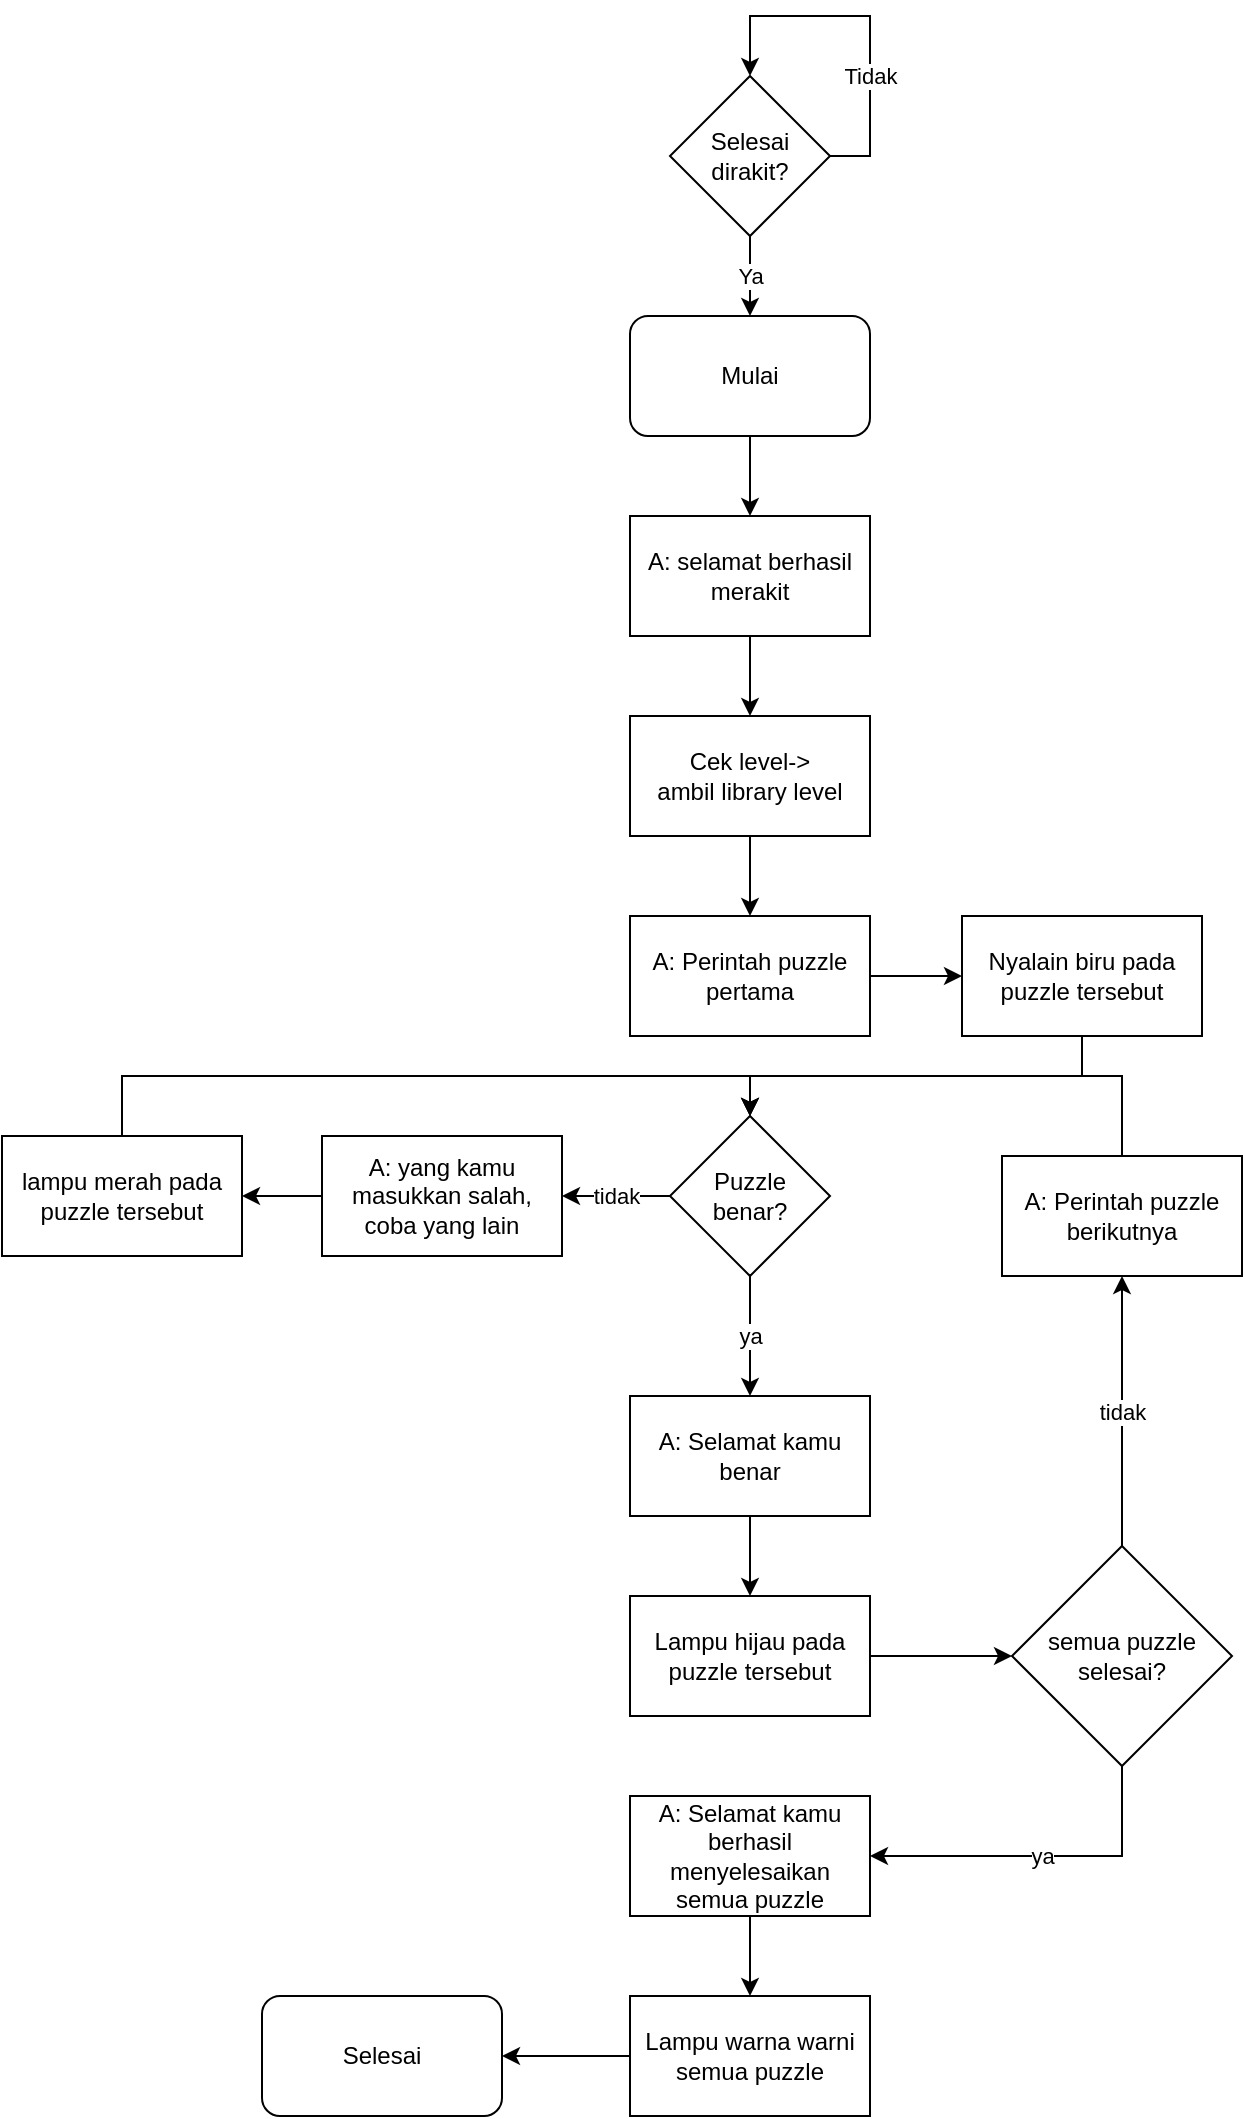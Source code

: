 <mxfile version="19.0.3" type="device"><diagram id="VdiAd6TwgRln_6Kye7vl" name="pilih level"><mxGraphModel dx="1038" dy="641" grid="1" gridSize="10" guides="1" tooltips="1" connect="1" arrows="1" fold="1" page="1" pageScale="1" pageWidth="827" pageHeight="1169" math="0" shadow="0"><root><mxCell id="0"/><mxCell id="1" parent="0"/><mxCell id="8gLxyDC8MLJniefl50CG-8" value="" style="edgeStyle=orthogonalEdgeStyle;rounded=0;orthogonalLoop=1;jettySize=auto;html=1;" parent="1" source="8gLxyDC8MLJniefl50CG-2" target="8gLxyDC8MLJniefl50CG-7" edge="1"><mxGeometry relative="1" as="geometry"/></mxCell><mxCell id="8gLxyDC8MLJniefl50CG-2" value="Mulai" style="rounded=1;whiteSpace=wrap;html=1;" parent="1" vertex="1"><mxGeometry x="354" y="190" width="120" height="60" as="geometry"/></mxCell><mxCell id="8gLxyDC8MLJniefl50CG-5" value="Ya" style="edgeStyle=orthogonalEdgeStyle;rounded=0;orthogonalLoop=1;jettySize=auto;html=1;" parent="1" source="8gLxyDC8MLJniefl50CG-4" target="8gLxyDC8MLJniefl50CG-2" edge="1"><mxGeometry relative="1" as="geometry"/></mxCell><mxCell id="8gLxyDC8MLJniefl50CG-4" value="Selesai&lt;br&gt;dirakit?" style="rhombus;whiteSpace=wrap;html=1;" parent="1" vertex="1"><mxGeometry x="374" y="70" width="80" height="80" as="geometry"/></mxCell><mxCell id="8gLxyDC8MLJniefl50CG-6" value="Tidak" style="edgeStyle=orthogonalEdgeStyle;rounded=0;orthogonalLoop=1;jettySize=auto;html=1;exitX=1;exitY=0.5;exitDx=0;exitDy=0;entryX=0.5;entryY=0;entryDx=0;entryDy=0;" parent="1" source="8gLxyDC8MLJniefl50CG-4" target="8gLxyDC8MLJniefl50CG-4" edge="1"><mxGeometry x="-0.333" relative="1" as="geometry"><Array as="points"><mxPoint x="474" y="110"/><mxPoint x="474" y="40"/><mxPoint x="414" y="40"/></Array><mxPoint as="offset"/></mxGeometry></mxCell><mxCell id="8gLxyDC8MLJniefl50CG-10" value="" style="edgeStyle=orthogonalEdgeStyle;rounded=0;orthogonalLoop=1;jettySize=auto;html=1;" parent="1" source="8gLxyDC8MLJniefl50CG-7" target="8gLxyDC8MLJniefl50CG-9" edge="1"><mxGeometry relative="1" as="geometry"/></mxCell><mxCell id="8gLxyDC8MLJniefl50CG-7" value="A: selamat berhasil merakit" style="rounded=0;whiteSpace=wrap;html=1;" parent="1" vertex="1"><mxGeometry x="354" y="290" width="120" height="60" as="geometry"/></mxCell><mxCell id="VSUsCu0HEHpfa1tFkbWb-1" value="" style="edgeStyle=orthogonalEdgeStyle;rounded=0;orthogonalLoop=1;jettySize=auto;html=1;" parent="1" source="8gLxyDC8MLJniefl50CG-9" target="8gLxyDC8MLJniefl50CG-11" edge="1"><mxGeometry relative="1" as="geometry"/></mxCell><mxCell id="8gLxyDC8MLJniefl50CG-9" value="Cek level-&amp;gt;&lt;br&gt;ambil library level" style="rounded=0;whiteSpace=wrap;html=1;" parent="1" vertex="1"><mxGeometry x="354" y="390" width="120" height="60" as="geometry"/></mxCell><mxCell id="n2ZeTPt7YN2r80nw7nJY-3" style="edgeStyle=orthogonalEdgeStyle;rounded=0;orthogonalLoop=1;jettySize=auto;html=1;exitX=1;exitY=0.5;exitDx=0;exitDy=0;entryX=0;entryY=0.5;entryDx=0;entryDy=0;" edge="1" parent="1" source="8gLxyDC8MLJniefl50CG-11" target="n2ZeTPt7YN2r80nw7nJY-1"><mxGeometry relative="1" as="geometry"/></mxCell><mxCell id="8gLxyDC8MLJniefl50CG-11" value="A: Perintah puzzle pertama" style="rounded=0;whiteSpace=wrap;html=1;" parent="1" vertex="1"><mxGeometry x="354" y="490" width="120" height="60" as="geometry"/></mxCell><mxCell id="VSUsCu0HEHpfa1tFkbWb-5" value="tidak" style="edgeStyle=orthogonalEdgeStyle;rounded=0;orthogonalLoop=1;jettySize=auto;html=1;" parent="1" source="VSUsCu0HEHpfa1tFkbWb-2" target="VSUsCu0HEHpfa1tFkbWb-4" edge="1"><mxGeometry relative="1" as="geometry"/></mxCell><mxCell id="VSUsCu0HEHpfa1tFkbWb-8" value="ya" style="edgeStyle=orthogonalEdgeStyle;rounded=0;orthogonalLoop=1;jettySize=auto;html=1;" parent="1" source="VSUsCu0HEHpfa1tFkbWb-2" target="VSUsCu0HEHpfa1tFkbWb-7" edge="1"><mxGeometry relative="1" as="geometry"/></mxCell><mxCell id="VSUsCu0HEHpfa1tFkbWb-2" value="Puzzle&lt;br&gt;benar?" style="rhombus;whiteSpace=wrap;html=1;" parent="1" vertex="1"><mxGeometry x="374" y="590" width="80" height="80" as="geometry"/></mxCell><mxCell id="VSUsCu0HEHpfa1tFkbWb-6" style="edgeStyle=orthogonalEdgeStyle;rounded=0;orthogonalLoop=1;jettySize=auto;html=1;exitX=0.5;exitY=0;exitDx=0;exitDy=0;entryX=0.5;entryY=0;entryDx=0;entryDy=0;" parent="1" source="VSUsCu0HEHpfa1tFkbWb-18" target="VSUsCu0HEHpfa1tFkbWb-2" edge="1"><mxGeometry relative="1" as="geometry"/></mxCell><mxCell id="VSUsCu0HEHpfa1tFkbWb-19" value="" style="edgeStyle=orthogonalEdgeStyle;rounded=0;orthogonalLoop=1;jettySize=auto;html=1;" parent="1" source="VSUsCu0HEHpfa1tFkbWb-4" target="VSUsCu0HEHpfa1tFkbWb-18" edge="1"><mxGeometry relative="1" as="geometry"/></mxCell><mxCell id="VSUsCu0HEHpfa1tFkbWb-4" value="A: yang kamu masukkan salah, coba yang lain" style="rounded=0;whiteSpace=wrap;html=1;" parent="1" vertex="1"><mxGeometry x="200" y="600" width="120" height="60" as="geometry"/></mxCell><mxCell id="VSUsCu0HEHpfa1tFkbWb-21" value="" style="edgeStyle=orthogonalEdgeStyle;rounded=0;orthogonalLoop=1;jettySize=auto;html=1;" parent="1" source="VSUsCu0HEHpfa1tFkbWb-7" target="VSUsCu0HEHpfa1tFkbWb-20" edge="1"><mxGeometry relative="1" as="geometry"/></mxCell><mxCell id="VSUsCu0HEHpfa1tFkbWb-7" value="A: Selamat kamu benar" style="rounded=0;whiteSpace=wrap;html=1;" parent="1" vertex="1"><mxGeometry x="354" y="730" width="120" height="60" as="geometry"/></mxCell><mxCell id="VSUsCu0HEHpfa1tFkbWb-17" style="edgeStyle=orthogonalEdgeStyle;rounded=0;orthogonalLoop=1;jettySize=auto;html=1;exitX=0.5;exitY=0;exitDx=0;exitDy=0;entryX=0.5;entryY=0;entryDx=0;entryDy=0;" parent="1" source="VSUsCu0HEHpfa1tFkbWb-9" target="VSUsCu0HEHpfa1tFkbWb-2" edge="1"><mxGeometry relative="1" as="geometry"/></mxCell><mxCell id="VSUsCu0HEHpfa1tFkbWb-9" value="A: Perintah puzzle berikutnya" style="rounded=0;whiteSpace=wrap;html=1;" parent="1" vertex="1"><mxGeometry x="540" y="610" width="120" height="60" as="geometry"/></mxCell><mxCell id="VSUsCu0HEHpfa1tFkbWb-14" value="tidak" style="edgeStyle=orthogonalEdgeStyle;rounded=0;orthogonalLoop=1;jettySize=auto;html=1;" parent="1" source="VSUsCu0HEHpfa1tFkbWb-12" target="VSUsCu0HEHpfa1tFkbWb-9" edge="1"><mxGeometry relative="1" as="geometry"/></mxCell><mxCell id="VSUsCu0HEHpfa1tFkbWb-16" value="ya" style="edgeStyle=orthogonalEdgeStyle;rounded=0;orthogonalLoop=1;jettySize=auto;html=1;exitX=0.5;exitY=1;exitDx=0;exitDy=0;entryX=1;entryY=0.5;entryDx=0;entryDy=0;" parent="1" source="VSUsCu0HEHpfa1tFkbWb-12" target="VSUsCu0HEHpfa1tFkbWb-15" edge="1"><mxGeometry relative="1" as="geometry"/></mxCell><mxCell id="VSUsCu0HEHpfa1tFkbWb-12" value="semua puzzle selesai?" style="rhombus;whiteSpace=wrap;html=1;" parent="1" vertex="1"><mxGeometry x="545" y="805" width="110" height="110" as="geometry"/></mxCell><mxCell id="VSUsCu0HEHpfa1tFkbWb-24" value="" style="edgeStyle=orthogonalEdgeStyle;rounded=0;orthogonalLoop=1;jettySize=auto;html=1;" parent="1" source="VSUsCu0HEHpfa1tFkbWb-15" target="VSUsCu0HEHpfa1tFkbWb-23" edge="1"><mxGeometry relative="1" as="geometry"/></mxCell><mxCell id="VSUsCu0HEHpfa1tFkbWb-15" value="A: Selamat kamu berhasil menyelesaikan semua puzzle" style="rounded=0;whiteSpace=wrap;html=1;" parent="1" vertex="1"><mxGeometry x="354" y="930" width="120" height="60" as="geometry"/></mxCell><mxCell id="VSUsCu0HEHpfa1tFkbWb-18" value="lampu merah pada puzzle tersebut" style="rounded=0;whiteSpace=wrap;html=1;" parent="1" vertex="1"><mxGeometry x="40" y="600" width="120" height="60" as="geometry"/></mxCell><mxCell id="VSUsCu0HEHpfa1tFkbWb-22" style="edgeStyle=orthogonalEdgeStyle;rounded=0;orthogonalLoop=1;jettySize=auto;html=1;exitX=1;exitY=0.5;exitDx=0;exitDy=0;entryX=0;entryY=0.5;entryDx=0;entryDy=0;" parent="1" source="VSUsCu0HEHpfa1tFkbWb-20" target="VSUsCu0HEHpfa1tFkbWb-12" edge="1"><mxGeometry relative="1" as="geometry"/></mxCell><mxCell id="VSUsCu0HEHpfa1tFkbWb-20" value="Lampu hijau pada puzzle tersebut" style="rounded=0;whiteSpace=wrap;html=1;" parent="1" vertex="1"><mxGeometry x="354" y="830" width="120" height="60" as="geometry"/></mxCell><mxCell id="VSUsCu0HEHpfa1tFkbWb-26" value="" style="edgeStyle=orthogonalEdgeStyle;rounded=0;orthogonalLoop=1;jettySize=auto;html=1;" parent="1" source="VSUsCu0HEHpfa1tFkbWb-23" target="VSUsCu0HEHpfa1tFkbWb-25" edge="1"><mxGeometry relative="1" as="geometry"/></mxCell><mxCell id="VSUsCu0HEHpfa1tFkbWb-23" value="Lampu warna warni semua puzzle" style="rounded=0;whiteSpace=wrap;html=1;" parent="1" vertex="1"><mxGeometry x="354" y="1030" width="120" height="60" as="geometry"/></mxCell><mxCell id="VSUsCu0HEHpfa1tFkbWb-25" value="Selesai" style="rounded=1;whiteSpace=wrap;html=1;" parent="1" vertex="1"><mxGeometry x="170" y="1030" width="120" height="60" as="geometry"/></mxCell><mxCell id="n2ZeTPt7YN2r80nw7nJY-2" style="edgeStyle=orthogonalEdgeStyle;rounded=0;orthogonalLoop=1;jettySize=auto;html=1;exitX=0.5;exitY=1;exitDx=0;exitDy=0;entryX=0.5;entryY=0;entryDx=0;entryDy=0;" edge="1" parent="1" source="n2ZeTPt7YN2r80nw7nJY-1" target="VSUsCu0HEHpfa1tFkbWb-2"><mxGeometry relative="1" as="geometry"/></mxCell><mxCell id="n2ZeTPt7YN2r80nw7nJY-1" value="Nyalain biru pada puzzle tersebut" style="rounded=0;whiteSpace=wrap;html=1;" vertex="1" parent="1"><mxGeometry x="520" y="490" width="120" height="60" as="geometry"/></mxCell></root></mxGraphModel></diagram></mxfile>